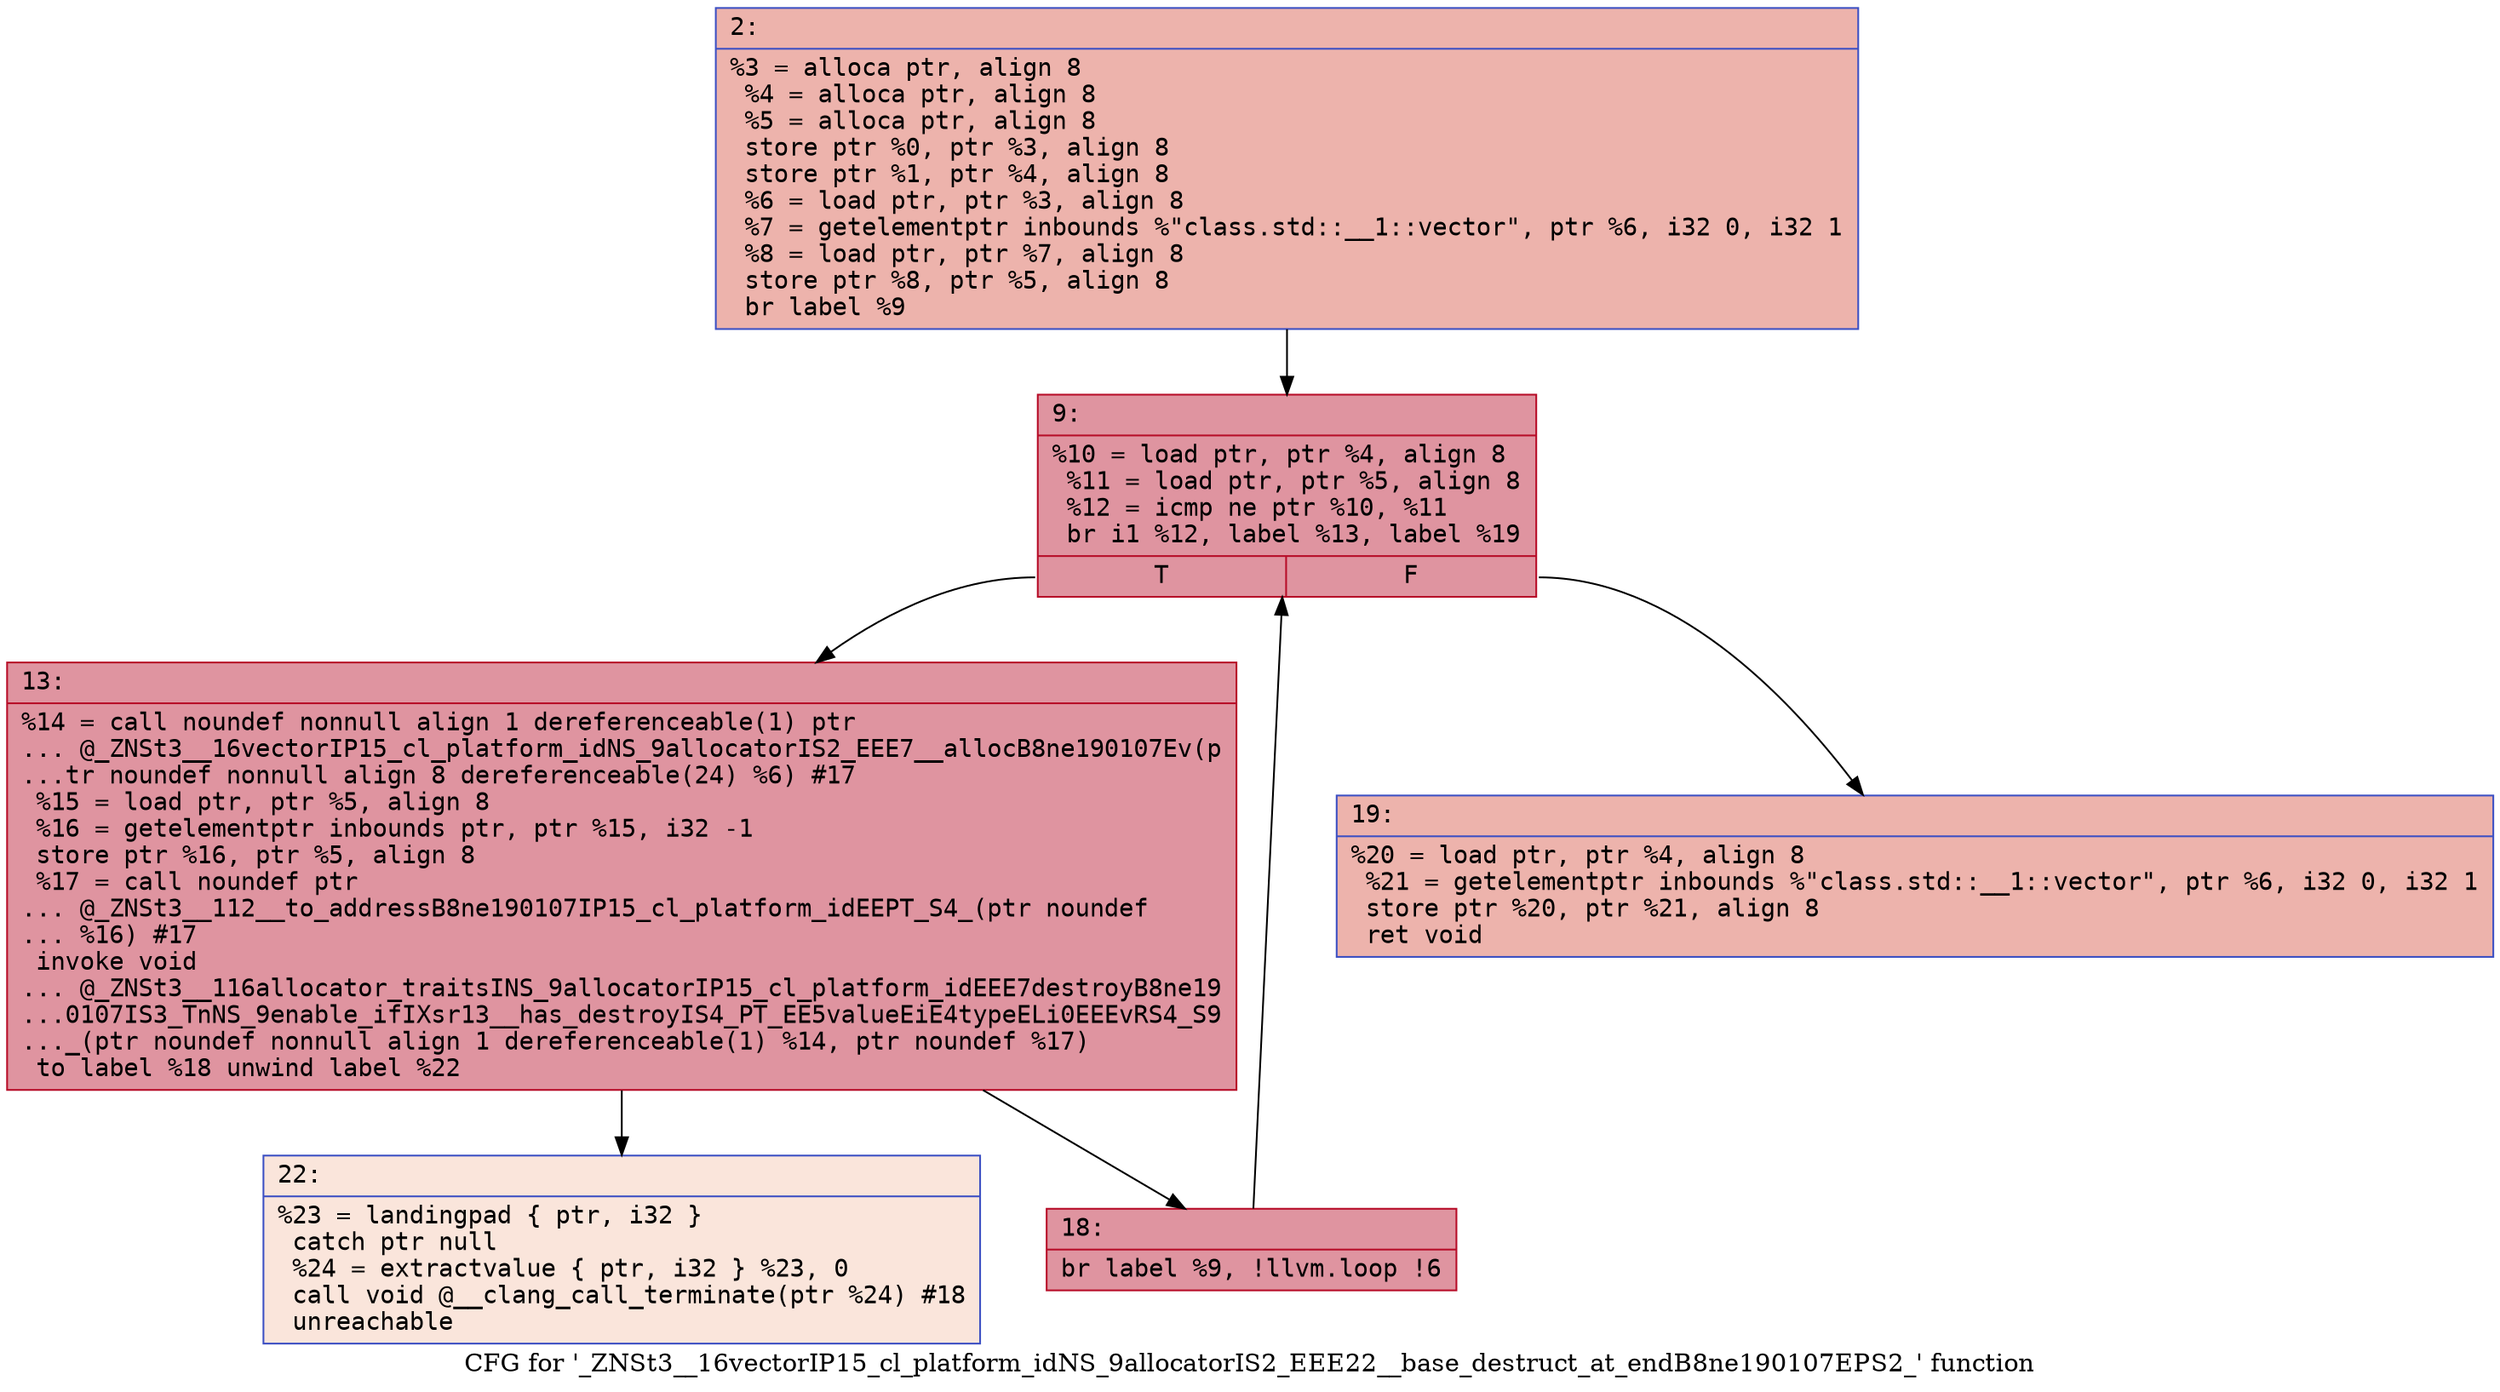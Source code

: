 digraph "CFG for '_ZNSt3__16vectorIP15_cl_platform_idNS_9allocatorIS2_EEE22__base_destruct_at_endB8ne190107EPS2_' function" {
	label="CFG for '_ZNSt3__16vectorIP15_cl_platform_idNS_9allocatorIS2_EEE22__base_destruct_at_endB8ne190107EPS2_' function";

	Node0x6000006355e0 [shape=record,color="#3d50c3ff", style=filled, fillcolor="#d6524470" fontname="Courier",label="{2:\l|  %3 = alloca ptr, align 8\l  %4 = alloca ptr, align 8\l  %5 = alloca ptr, align 8\l  store ptr %0, ptr %3, align 8\l  store ptr %1, ptr %4, align 8\l  %6 = load ptr, ptr %3, align 8\l  %7 = getelementptr inbounds %\"class.std::__1::vector\", ptr %6, i32 0, i32 1\l  %8 = load ptr, ptr %7, align 8\l  store ptr %8, ptr %5, align 8\l  br label %9\l}"];
	Node0x6000006355e0 -> Node0x600000635630[tooltip="2 -> 9\nProbability 100.00%" ];
	Node0x600000635630 [shape=record,color="#b70d28ff", style=filled, fillcolor="#b70d2870" fontname="Courier",label="{9:\l|  %10 = load ptr, ptr %4, align 8\l  %11 = load ptr, ptr %5, align 8\l  %12 = icmp ne ptr %10, %11\l  br i1 %12, label %13, label %19\l|{<s0>T|<s1>F}}"];
	Node0x600000635630:s0 -> Node0x600000635680[tooltip="9 -> 13\nProbability 96.88%" ];
	Node0x600000635630:s1 -> Node0x600000635720[tooltip="9 -> 19\nProbability 3.12%" ];
	Node0x600000635680 [shape=record,color="#b70d28ff", style=filled, fillcolor="#b70d2870" fontname="Courier",label="{13:\l|  %14 = call noundef nonnull align 1 dereferenceable(1) ptr\l... @_ZNSt3__16vectorIP15_cl_platform_idNS_9allocatorIS2_EEE7__allocB8ne190107Ev(p\l...tr noundef nonnull align 8 dereferenceable(24) %6) #17\l  %15 = load ptr, ptr %5, align 8\l  %16 = getelementptr inbounds ptr, ptr %15, i32 -1\l  store ptr %16, ptr %5, align 8\l  %17 = call noundef ptr\l... @_ZNSt3__112__to_addressB8ne190107IP15_cl_platform_idEEPT_S4_(ptr noundef\l... %16) #17\l  invoke void\l... @_ZNSt3__116allocator_traitsINS_9allocatorIP15_cl_platform_idEEE7destroyB8ne19\l...0107IS3_TnNS_9enable_ifIXsr13__has_destroyIS4_PT_EE5valueEiE4typeELi0EEEvRS4_S9\l..._(ptr noundef nonnull align 1 dereferenceable(1) %14, ptr noundef %17)\l          to label %18 unwind label %22\l}"];
	Node0x600000635680 -> Node0x6000006356d0[tooltip="13 -> 18\nProbability 100.00%" ];
	Node0x600000635680 -> Node0x600000635770[tooltip="13 -> 22\nProbability 0.00%" ];
	Node0x6000006356d0 [shape=record,color="#b70d28ff", style=filled, fillcolor="#b70d2870" fontname="Courier",label="{18:\l|  br label %9, !llvm.loop !6\l}"];
	Node0x6000006356d0 -> Node0x600000635630[tooltip="18 -> 9\nProbability 100.00%" ];
	Node0x600000635720 [shape=record,color="#3d50c3ff", style=filled, fillcolor="#d6524470" fontname="Courier",label="{19:\l|  %20 = load ptr, ptr %4, align 8\l  %21 = getelementptr inbounds %\"class.std::__1::vector\", ptr %6, i32 0, i32 1\l  store ptr %20, ptr %21, align 8\l  ret void\l}"];
	Node0x600000635770 [shape=record,color="#3d50c3ff", style=filled, fillcolor="#f4c5ad70" fontname="Courier",label="{22:\l|  %23 = landingpad \{ ptr, i32 \}\l          catch ptr null\l  %24 = extractvalue \{ ptr, i32 \} %23, 0\l  call void @__clang_call_terminate(ptr %24) #18\l  unreachable\l}"];
}
